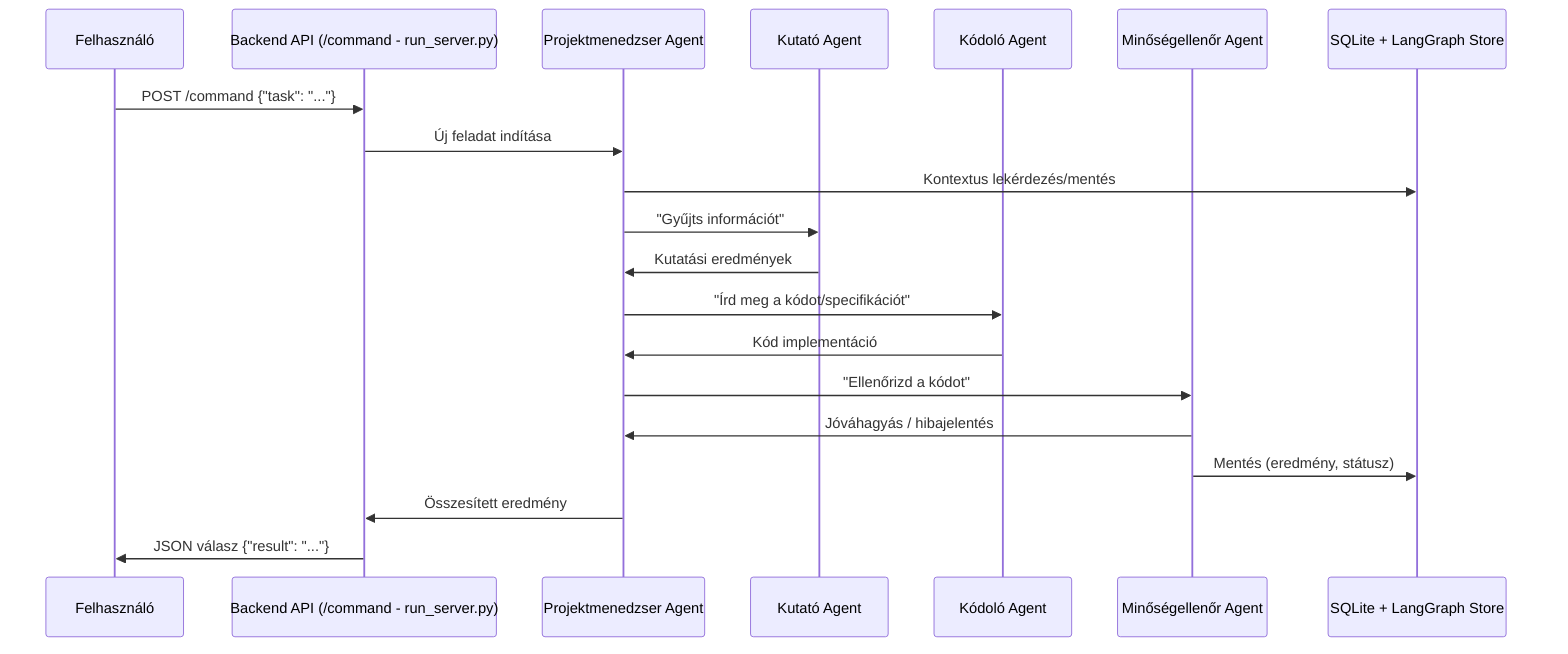 ---
config:
  theme: default
  look: classic
---
sequenceDiagram
    participant User as Felhasználó
    participant API as Backend API (/command - run_server.py)
    participant Brunella as Projektmenedzser Agent
    participant Researcher as Kutató Agent
    participant Coder as Kódoló Agent
    participant QA as Minőségellenőr Agent
    participant Memory as SQLite + LangGraph Store
    User->>API: POST /command {"task": "..."}
    API->>Brunella: Új feladat indítása
    Brunella->>Memory: Kontextus lekérdezés/mentés
    Brunella->>Researcher: "Gyűjts információt"
    Researcher->>Brunella: Kutatási eredmények
    Brunella->>Coder: "Írd meg a kódot/specifikációt"
    Coder->>Brunella: Kód implementáció
    Brunella->>QA: "Ellenőrizd a kódot"
    QA->>Brunella: Jóváhagyás / hibajelentés
    QA->>Memory: Mentés (eredmény, státusz)
    Brunella->>API: Összesített eredmény
    API->>User: JSON válasz {"result": "..."}